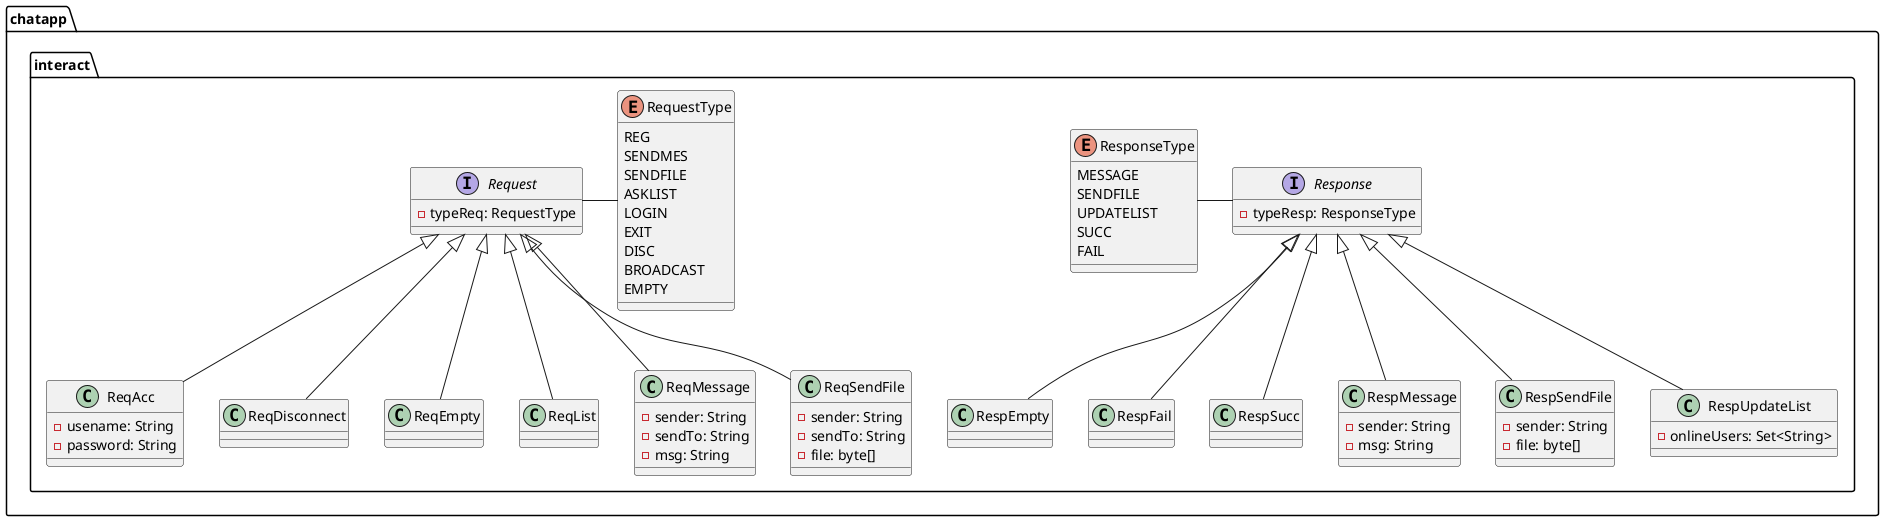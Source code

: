 @startuml

package chatapp.interact {
    enum ResponseType {
        MESSAGE
        SENDFILE
        UPDATELIST
        SUCC
        FAIL
    }

    interface Response {
        -typeResp: ResponseType
    } 

    ResponseType - Response

    class RespEmpty extends Response 

    class RespFail extends Response 

    class RespSucc extends Response 
    
    class RespMessage extends Response {
        -sender: String
        -msg: String
    }

    class RespSendFile extends Response {
        -sender: String
        -file: byte[]
    }

    class RespUpdateList extends Response {
        -onlineUsers: Set<String>
    }

    enum RequestType {
        REG
        SENDMES
        SENDFILE
        ASKLIST
        LOGIN
        EXIT
        DISC
        BROADCAST
        EMPTY
    }

    interface Request {
        -typeReq: RequestType
    }

    Request - RequestType

    class ReqAcc extends Request {
        -usename: String
        -password: String
    }

    class ReqDisconnect extends Request 

    class ReqEmpty extends Request 

    class ReqList extends Request

    class ReqMessage extends Request {
        -sender: String
        -sendTo: String
        -msg: String
    }

    class ReqSendFile extends Request {
        -sender: String
        -sendTo: String
        -file: byte[]
    }
}
@enduml
